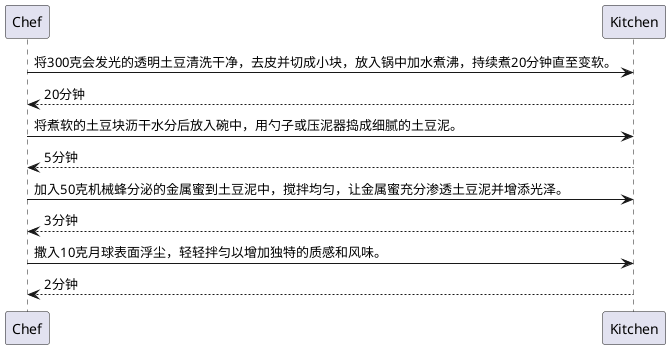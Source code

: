 @startuml
skinparam defaultFontName "Microsoft YaHei"
participant Chef
participant Kitchen
Chef -> Kitchen : 将300克会发光的透明土豆清洗干净，去皮并切成小块，放入锅中加水煮沸，持续煮20分钟直至变软。
return 20分钟
Chef -> Kitchen : 将煮软的土豆块沥干水分后放入碗中，用勺子或压泥器捣成细腻的土豆泥。
return 5分钟
Chef -> Kitchen : 加入50克机械蜂分泌的金属蜜到土豆泥中，搅拌均匀，让金属蜜充分渗透土豆泥并增添光泽。
return 3分钟
Chef -> Kitchen : 撒入10克月球表面浮尘，轻轻拌匀以增加独特的质感和风味。
return 2分钟
@enduml